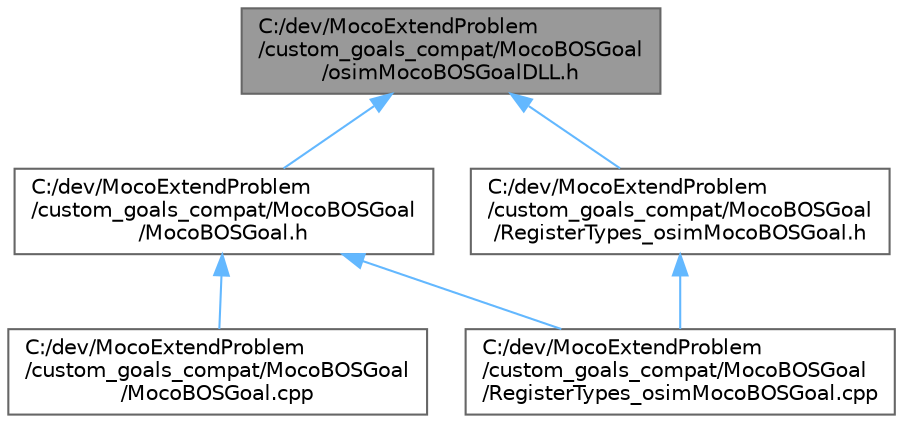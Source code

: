 digraph "C:/dev/MocoExtendProblem/custom_goals_compat/MocoBOSGoal/osimMocoBOSGoalDLL.h"
{
 // LATEX_PDF_SIZE
  bgcolor="transparent";
  edge [fontname=Helvetica,fontsize=10,labelfontname=Helvetica,labelfontsize=10];
  node [fontname=Helvetica,fontsize=10,shape=box,height=0.2,width=0.4];
  Node1 [id="Node000001",label="C:/dev/MocoExtendProblem\l/custom_goals_compat/MocoBOSGoal\l/osimMocoBOSGoalDLL.h",height=0.2,width=0.4,color="gray40", fillcolor="grey60", style="filled", fontcolor="black",tooltip=" "];
  Node1 -> Node2 [id="edge1_Node000001_Node000002",dir="back",color="steelblue1",style="solid",tooltip=" "];
  Node2 [id="Node000002",label="C:/dev/MocoExtendProblem\l/custom_goals_compat/MocoBOSGoal\l/MocoBOSGoal.h",height=0.2,width=0.4,color="grey40", fillcolor="white", style="filled",URL="$compat_2_moco_b_o_s_goal_2_moco_b_o_s_goal_8h.html",tooltip=" "];
  Node2 -> Node3 [id="edge2_Node000002_Node000003",dir="back",color="steelblue1",style="solid",tooltip=" "];
  Node3 [id="Node000003",label="C:/dev/MocoExtendProblem\l/custom_goals_compat/MocoBOSGoal\l/MocoBOSGoal.cpp",height=0.2,width=0.4,color="grey40", fillcolor="white", style="filled",URL="$compat_2_moco_b_o_s_goal_2_moco_b_o_s_goal_8cpp.html",tooltip=" "];
  Node2 -> Node4 [id="edge3_Node000002_Node000004",dir="back",color="steelblue1",style="solid",tooltip=" "];
  Node4 [id="Node000004",label="C:/dev/MocoExtendProblem\l/custom_goals_compat/MocoBOSGoal\l/RegisterTypes_osimMocoBOSGoal.cpp",height=0.2,width=0.4,color="grey40", fillcolor="white", style="filled",URL="$compat_2_moco_b_o_s_goal_2_register_types__osim_moco_b_o_s_goal_8cpp.html",tooltip=" "];
  Node1 -> Node5 [id="edge4_Node000001_Node000005",dir="back",color="steelblue1",style="solid",tooltip=" "];
  Node5 [id="Node000005",label="C:/dev/MocoExtendProblem\l/custom_goals_compat/MocoBOSGoal\l/RegisterTypes_osimMocoBOSGoal.h",height=0.2,width=0.4,color="grey40", fillcolor="white", style="filled",URL="$compat_2_moco_b_o_s_goal_2_register_types__osim_moco_b_o_s_goal_8h.html",tooltip=" "];
  Node5 -> Node4 [id="edge5_Node000005_Node000004",dir="back",color="steelblue1",style="solid",tooltip=" "];
}
